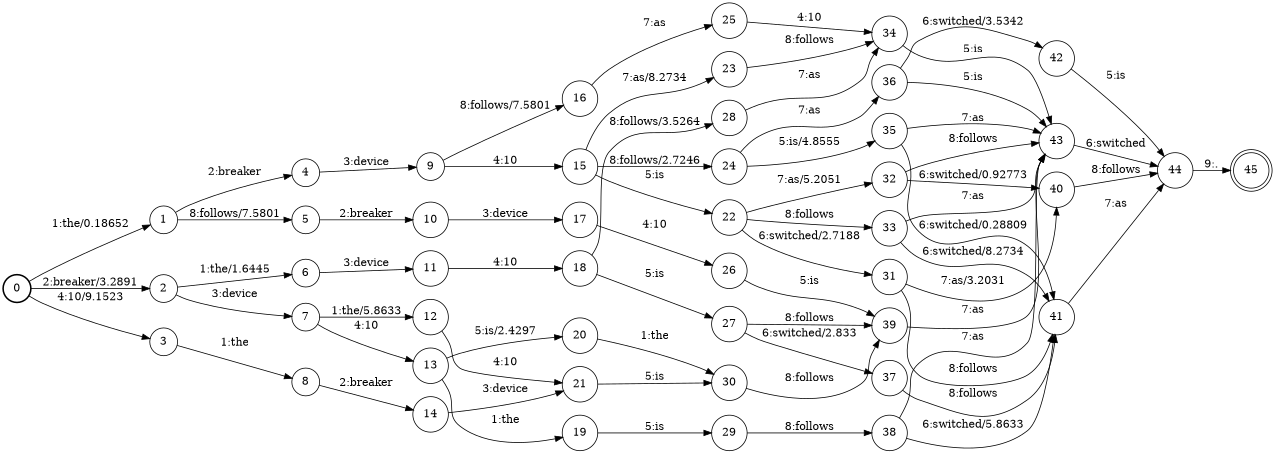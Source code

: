 digraph FST {
rankdir = LR;
size = "8.5,11";
label = "";
center = 1;
orientation = Portrait;
ranksep = "0.4";
nodesep = "0.25";
0 [label = "0", shape = circle, style = bold, fontsize = 14]
	0 -> 1 [label = "1:the/0.18652", fontsize = 14];
	0 -> 2 [label = "2:breaker/3.2891", fontsize = 14];
	0 -> 3 [label = "4:10/9.1523", fontsize = 14];
1 [label = "1", shape = circle, style = solid, fontsize = 14]
	1 -> 4 [label = "2:breaker", fontsize = 14];
	1 -> 5 [label = "8:follows/7.5801", fontsize = 14];
2 [label = "2", shape = circle, style = solid, fontsize = 14]
	2 -> 6 [label = "1:the/1.6445", fontsize = 14];
	2 -> 7 [label = "3:device", fontsize = 14];
3 [label = "3", shape = circle, style = solid, fontsize = 14]
	3 -> 8 [label = "1:the", fontsize = 14];
4 [label = "4", shape = circle, style = solid, fontsize = 14]
	4 -> 9 [label = "3:device", fontsize = 14];
5 [label = "5", shape = circle, style = solid, fontsize = 14]
	5 -> 10 [label = "2:breaker", fontsize = 14];
6 [label = "6", shape = circle, style = solid, fontsize = 14]
	6 -> 11 [label = "3:device", fontsize = 14];
7 [label = "7", shape = circle, style = solid, fontsize = 14]
	7 -> 12 [label = "1:the/5.8633", fontsize = 14];
	7 -> 13 [label = "4:10", fontsize = 14];
8 [label = "8", shape = circle, style = solid, fontsize = 14]
	8 -> 14 [label = "2:breaker", fontsize = 14];
9 [label = "9", shape = circle, style = solid, fontsize = 14]
	9 -> 15 [label = "4:10", fontsize = 14];
	9 -> 16 [label = "8:follows/7.5801", fontsize = 14];
10 [label = "10", shape = circle, style = solid, fontsize = 14]
	10 -> 17 [label = "3:device", fontsize = 14];
11 [label = "11", shape = circle, style = solid, fontsize = 14]
	11 -> 18 [label = "4:10", fontsize = 14];
12 [label = "12", shape = circle, style = solid, fontsize = 14]
	12 -> 21 [label = "4:10", fontsize = 14];
13 [label = "13", shape = circle, style = solid, fontsize = 14]
	13 -> 19 [label = "1:the", fontsize = 14];
	13 -> 20 [label = "5:is/2.4297", fontsize = 14];
14 [label = "14", shape = circle, style = solid, fontsize = 14]
	14 -> 21 [label = "3:device", fontsize = 14];
15 [label = "15", shape = circle, style = solid, fontsize = 14]
	15 -> 22 [label = "5:is", fontsize = 14];
	15 -> 23 [label = "7:as/8.2734", fontsize = 14];
	15 -> 24 [label = "8:follows/2.7246", fontsize = 14];
16 [label = "16", shape = circle, style = solid, fontsize = 14]
	16 -> 25 [label = "7:as", fontsize = 14];
17 [label = "17", shape = circle, style = solid, fontsize = 14]
	17 -> 26 [label = "4:10", fontsize = 14];
18 [label = "18", shape = circle, style = solid, fontsize = 14]
	18 -> 27 [label = "5:is", fontsize = 14];
	18 -> 28 [label = "8:follows/3.5264", fontsize = 14];
19 [label = "19", shape = circle, style = solid, fontsize = 14]
	19 -> 29 [label = "5:is", fontsize = 14];
20 [label = "20", shape = circle, style = solid, fontsize = 14]
	20 -> 30 [label = "1:the", fontsize = 14];
21 [label = "21", shape = circle, style = solid, fontsize = 14]
	21 -> 30 [label = "5:is", fontsize = 14];
22 [label = "22", shape = circle, style = solid, fontsize = 14]
	22 -> 31 [label = "6:switched/2.7188", fontsize = 14];
	22 -> 32 [label = "7:as/5.2051", fontsize = 14];
	22 -> 33 [label = "8:follows", fontsize = 14];
23 [label = "23", shape = circle, style = solid, fontsize = 14]
	23 -> 34 [label = "8:follows", fontsize = 14];
24 [label = "24", shape = circle, style = solid, fontsize = 14]
	24 -> 35 [label = "5:is/4.8555", fontsize = 14];
	24 -> 36 [label = "7:as", fontsize = 14];
25 [label = "25", shape = circle, style = solid, fontsize = 14]
	25 -> 34 [label = "4:10", fontsize = 14];
26 [label = "26", shape = circle, style = solid, fontsize = 14]
	26 -> 39 [label = "5:is", fontsize = 14];
27 [label = "27", shape = circle, style = solid, fontsize = 14]
	27 -> 37 [label = "6:switched/2.833", fontsize = 14];
	27 -> 39 [label = "8:follows", fontsize = 14];
28 [label = "28", shape = circle, style = solid, fontsize = 14]
	28 -> 34 [label = "7:as", fontsize = 14];
29 [label = "29", shape = circle, style = solid, fontsize = 14]
	29 -> 38 [label = "8:follows", fontsize = 14];
30 [label = "30", shape = circle, style = solid, fontsize = 14]
	30 -> 39 [label = "8:follows", fontsize = 14];
31 [label = "31", shape = circle, style = solid, fontsize = 14]
	31 -> 40 [label = "7:as/3.2031", fontsize = 14];
	31 -> 41 [label = "8:follows", fontsize = 14];
32 [label = "32", shape = circle, style = solid, fontsize = 14]
	32 -> 40 [label = "6:switched/0.92773", fontsize = 14];
	32 -> 43 [label = "8:follows", fontsize = 14];
33 [label = "33", shape = circle, style = solid, fontsize = 14]
	33 -> 41 [label = "6:switched/8.2734", fontsize = 14];
	33 -> 43 [label = "7:as", fontsize = 14];
34 [label = "34", shape = circle, style = solid, fontsize = 14]
	34 -> 43 [label = "5:is", fontsize = 14];
35 [label = "35", shape = circle, style = solid, fontsize = 14]
	35 -> 41 [label = "6:switched/0.28809", fontsize = 14];
	35 -> 43 [label = "7:as", fontsize = 14];
36 [label = "36", shape = circle, style = solid, fontsize = 14]
	36 -> 43 [label = "5:is", fontsize = 14];
	36 -> 42 [label = "6:switched/3.5342", fontsize = 14];
37 [label = "37", shape = circle, style = solid, fontsize = 14]
	37 -> 41 [label = "8:follows", fontsize = 14];
38 [label = "38", shape = circle, style = solid, fontsize = 14]
	38 -> 41 [label = "6:switched/5.8633", fontsize = 14];
	38 -> 43 [label = "7:as", fontsize = 14];
39 [label = "39", shape = circle, style = solid, fontsize = 14]
	39 -> 43 [label = "7:as", fontsize = 14];
40 [label = "40", shape = circle, style = solid, fontsize = 14]
	40 -> 44 [label = "8:follows", fontsize = 14];
41 [label = "41", shape = circle, style = solid, fontsize = 14]
	41 -> 44 [label = "7:as", fontsize = 14];
42 [label = "42", shape = circle, style = solid, fontsize = 14]
	42 -> 44 [label = "5:is", fontsize = 14];
43 [label = "43", shape = circle, style = solid, fontsize = 14]
	43 -> 44 [label = "6:switched", fontsize = 14];
44 [label = "44", shape = circle, style = solid, fontsize = 14]
	44 -> 45 [label = "9:.", fontsize = 14];
45 [label = "45", shape = doublecircle, style = solid, fontsize = 14]
}
